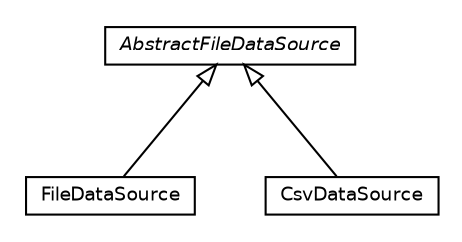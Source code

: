 #!/usr/local/bin/dot
#
# Class diagram 
# Generated by UMLGraph version R5_6 (http://www.umlgraph.org/)
#

digraph G {
	edge [fontname="Helvetica",fontsize=10,labelfontname="Helvetica",labelfontsize=10];
	node [fontname="Helvetica",fontsize=10,shape=plaintext];
	nodesep=0.25;
	ranksep=0.5;
	// net.ljcomputing.randy.data.file.FileDataSource
	c52 [label=<<table title="net.ljcomputing.randy.data.file.FileDataSource" border="0" cellborder="1" cellspacing="0" cellpadding="2" port="p" href="./FileDataSource.html">
		<tr><td><table border="0" cellspacing="0" cellpadding="1">
<tr><td align="center" balign="center"> FileDataSource </td></tr>
		</table></td></tr>
		</table>>, URL="./FileDataSource.html", fontname="Helvetica", fontcolor="black", fontsize=9.0];
	// net.ljcomputing.randy.data.file.AbstractFileDataSource
	c53 [label=<<table title="net.ljcomputing.randy.data.file.AbstractFileDataSource" border="0" cellborder="1" cellspacing="0" cellpadding="2" port="p" href="./AbstractFileDataSource.html">
		<tr><td><table border="0" cellspacing="0" cellpadding="1">
<tr><td align="center" balign="center"><font face="Helvetica-Oblique"> AbstractFileDataSource </font></td></tr>
		</table></td></tr>
		</table>>, URL="./AbstractFileDataSource.html", fontname="Helvetica", fontcolor="black", fontsize=9.0];
	// net.ljcomputing.randy.data.file.CsvDataSource
	c54 [label=<<table title="net.ljcomputing.randy.data.file.CsvDataSource" border="0" cellborder="1" cellspacing="0" cellpadding="2" port="p" href="./CsvDataSource.html">
		<tr><td><table border="0" cellspacing="0" cellpadding="1">
<tr><td align="center" balign="center"> CsvDataSource </td></tr>
		</table></td></tr>
		</table>>, URL="./CsvDataSource.html", fontname="Helvetica", fontcolor="black", fontsize=9.0];
	//net.ljcomputing.randy.data.file.FileDataSource extends net.ljcomputing.randy.data.file.AbstractFileDataSource
	c53:p -> c52:p [dir=back,arrowtail=empty];
	//net.ljcomputing.randy.data.file.CsvDataSource extends net.ljcomputing.randy.data.file.AbstractFileDataSource
	c53:p -> c54:p [dir=back,arrowtail=empty];
}

